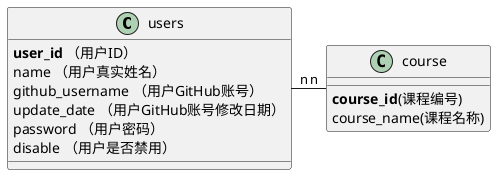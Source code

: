 @startuml

class users {
    <b>user_id</b> （用户ID）
    name （用户真实姓名）
    github_username （用户GitHub账号）
    update_date （用户GitHub账号修改日期）
    password （用户密码）
    disable （用户是否禁用）
}

class course{
    <b>course_id</b>(课程编号)
    course_name(课程名称)
}
users "n" -"n" course

@enduml